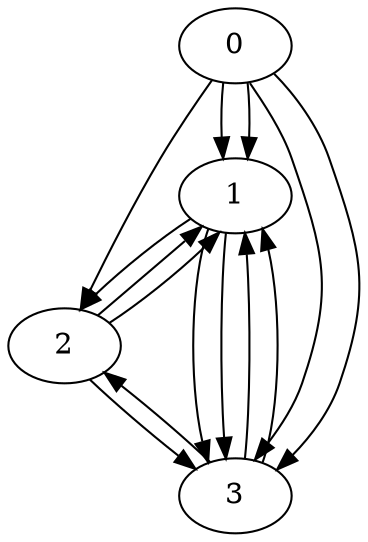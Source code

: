 digraph  {
0 [weight=0];
1 [weight=1];
2 [weight=1];
3 [weight=8];
0 -> 1  [cve=CVE_1_0, key=CVE_1_0];
0 -> 1  [cve=CVE_1_1, key=CVE_1_1];
0 -> 2  [cve=CVE_2_0, key=CVE_2_0];
0 -> 3  [cve=CVE_3_0, key=CVE_3_0];
0 -> 3  [cve=CVE_3_1, key=CVE_3_1];
1 -> 2  [cve=CVE_2_0, key=CVE_2_0];
1 -> 3  [cve=CVE_3_0, key=CVE_3_0];
1 -> 3  [cve=CVE_3_1, key=CVE_3_1];
2 -> 1  [cve=CVE_1_0, key=CVE_1_0];
2 -> 1  [cve=CVE_1_1, key=CVE_1_1];
2 -> 3  [cve=CVE_3_1, key=CVE_3_1];
3 -> 1  [cve=CVE_1_0, key=CVE_1_0];
3 -> 1  [cve=CVE_1_1, key=CVE_1_1];
3 -> 2  [cve=CVE_2_0, key=CVE_2_0];
}
